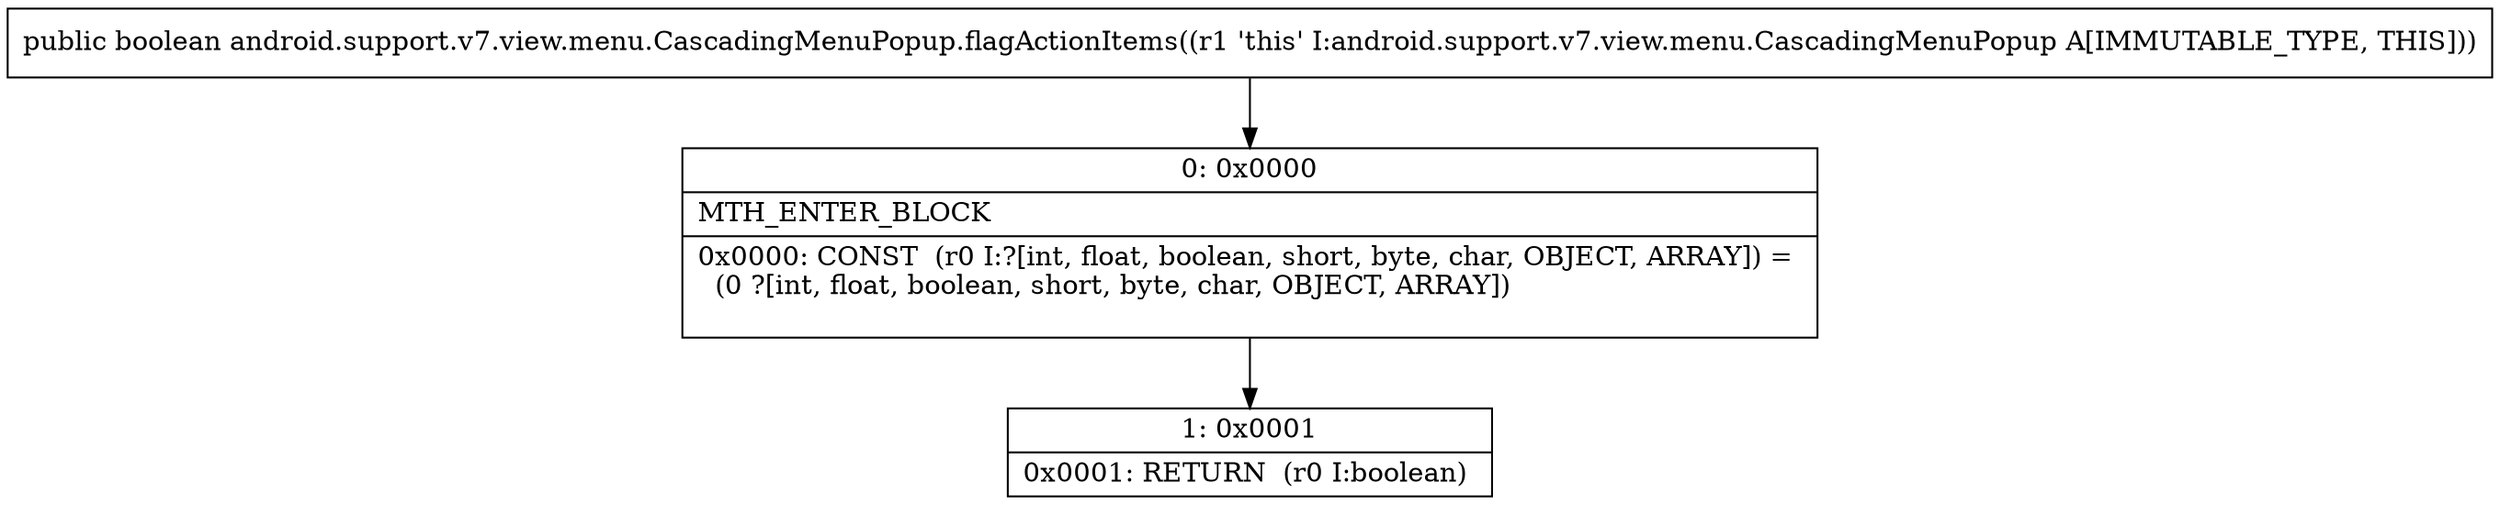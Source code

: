 digraph "CFG forandroid.support.v7.view.menu.CascadingMenuPopup.flagActionItems()Z" {
Node_0 [shape=record,label="{0\:\ 0x0000|MTH_ENTER_BLOCK\l|0x0000: CONST  (r0 I:?[int, float, boolean, short, byte, char, OBJECT, ARRAY]) = \l  (0 ?[int, float, boolean, short, byte, char, OBJECT, ARRAY])\l \l}"];
Node_1 [shape=record,label="{1\:\ 0x0001|0x0001: RETURN  (r0 I:boolean) \l}"];
MethodNode[shape=record,label="{public boolean android.support.v7.view.menu.CascadingMenuPopup.flagActionItems((r1 'this' I:android.support.v7.view.menu.CascadingMenuPopup A[IMMUTABLE_TYPE, THIS])) }"];
MethodNode -> Node_0;
Node_0 -> Node_1;
}

